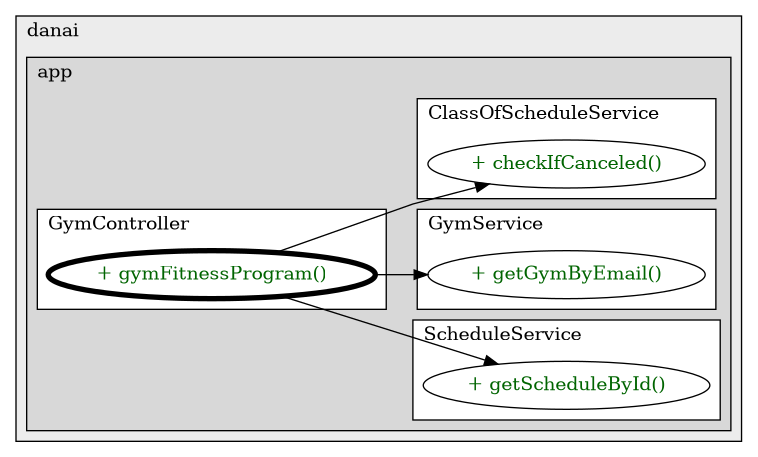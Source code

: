 @startuml

/' diagram meta data start
config=CallConfiguration;
{
  "rootMethod": "dipl.danai.app.controller.GymController#gymFitnessProgram(Authentication,Model)",
  "projectClassification": {
    "searchMode": "OpenProject", // OpenProject, AllProjects
    "includedProjects": "",
    "pathEndKeywords": "*.impl",
    "isClientPath": "",
    "isClientName": "",
    "isTestPath": "",
    "isTestName": "",
    "isMappingPath": "",
    "isMappingName": "",
    "isDataAccessPath": "",
    "isDataAccessName": "",
    "isDataStructurePath": "",
    "isDataStructureName": "",
    "isInterfaceStructuresPath": "",
    "isInterfaceStructuresName": "",
    "isEntryPointPath": "",
    "isEntryPointName": "",
    "treatFinalFieldsAsMandatory": false
  },
  "graphRestriction": {
    "classPackageExcludeFilter": "",
    "classPackageIncludeFilter": "",
    "classNameExcludeFilter": "",
    "classNameIncludeFilter": "",
    "methodNameExcludeFilter": "",
    "methodNameIncludeFilter": "",
    "removeByInheritance": "", // inheritance/annotation based filtering is done in a second step
    "removeByAnnotation": "",
    "removeByClassPackage": "", // cleanup the graph after inheritance/annotation based filtering is done
    "removeByClassName": "",
    "cutMappings": false,
    "cutEnum": true,
    "cutTests": true,
    "cutClient": true,
    "cutDataAccess": true,
    "cutInterfaceStructures": true,
    "cutDataStructures": true,
    "cutGetterAndSetter": true,
    "cutConstructors": true
  },
  "graphTraversal": {
    "forwardDepth": 3,
    "backwardDepth": 3,
    "classPackageExcludeFilter": "",
    "classPackageIncludeFilter": "",
    "classNameExcludeFilter": "",
    "classNameIncludeFilter": "",
    "methodNameExcludeFilter": "",
    "methodNameIncludeFilter": "",
    "hideMappings": false,
    "hideDataStructures": false,
    "hidePrivateMethods": true,
    "hideInterfaceCalls": true, // indirection: implementation -> interface (is hidden) -> implementation
    "onlyShowApplicationEntryPoints": false, // root node is included
    "useMethodCallsForStructureDiagram": "ForwardOnly" // ForwardOnly, BothDirections, No
  },
  "details": {
    "aggregation": "GroupByClass", // ByClass, GroupByClass, None
    "showMethodParametersTypes": false,
    "showMethodParametersNames": false,
    "showMethodReturnType": false,
    "showPackageLevels": 2,
    "showCallOrder": false,
    "edgeMode": "MethodsOnly", // TypesOnly, MethodsOnly, TypesAndMethods, MethodsAndDirectTypeUsage
    "showDetailedClassStructure": false
  },
  "rootClass": "dipl.danai.app.controller.GymController",
  "extensionCallbackMethod": "" // qualified.class.name#methodName - signature: public static String method(String)
}
diagram meta data end '/



digraph g {
    rankdir="LR"
    splines=polyline
    

'nodes 
subgraph cluster_95350649 { 
   	label=danai
	labeljust=l
	fillcolor="#ececec"
	style=filled
   
   subgraph cluster_1386287572 { 
   	label=app
	labeljust=l
	fillcolor="#d8d8d8"
	style=filled
   
   subgraph cluster_1192028054 { 
   	label=ScheduleService
	labeljust=l
	fillcolor=white
	style=filled
   
   ScheduleService823322234XXXgetScheduleById2374300[
	label="+ getScheduleById()"
	style=filled
	fillcolor=white
	tooltip="ScheduleService

null"
	fontcolor=darkgreen
];
} 

subgraph cluster_1790884350 { 
   	label=GymService
	labeljust=l
	fillcolor=white
	style=filled
   
   GymService823322234XXXgetGymByEmail1808118735[
	label="+ getGymByEmail()"
	style=filled
	fillcolor=white
	tooltip="GymService

null"
	fontcolor=darkgreen
];
} 

subgraph cluster_1961418807 { 
   	label=ClassOfScheduleService
	labeljust=l
	fillcolor=white
	style=filled
   
   ClassOfScheduleService823322234XXXcheckIfCanceled2044963013[
	label="+ checkIfCanceled()"
	style=filled
	fillcolor=white
	tooltip="ClassOfScheduleService

null"
	fontcolor=darkgreen
];
} 

subgraph cluster_224331244 { 
   	label=GymController
	labeljust=l
	fillcolor=white
	style=filled
   
   GymController967126229XXXgymFitnessProgram1193444477[
	label="+ gymFitnessProgram()"
	style=filled
	fillcolor=white
	tooltip="GymController

null"
	penwidth=4
	fontcolor=darkgreen
];
} 
} 
} 

'edges    
GymController967126229XXXgymFitnessProgram1193444477 -> ClassOfScheduleService823322234XXXcheckIfCanceled2044963013;
GymController967126229XXXgymFitnessProgram1193444477 -> GymService823322234XXXgetGymByEmail1808118735;
GymController967126229XXXgymFitnessProgram1193444477 -> ScheduleService823322234XXXgetScheduleById2374300;
    
}
@enduml